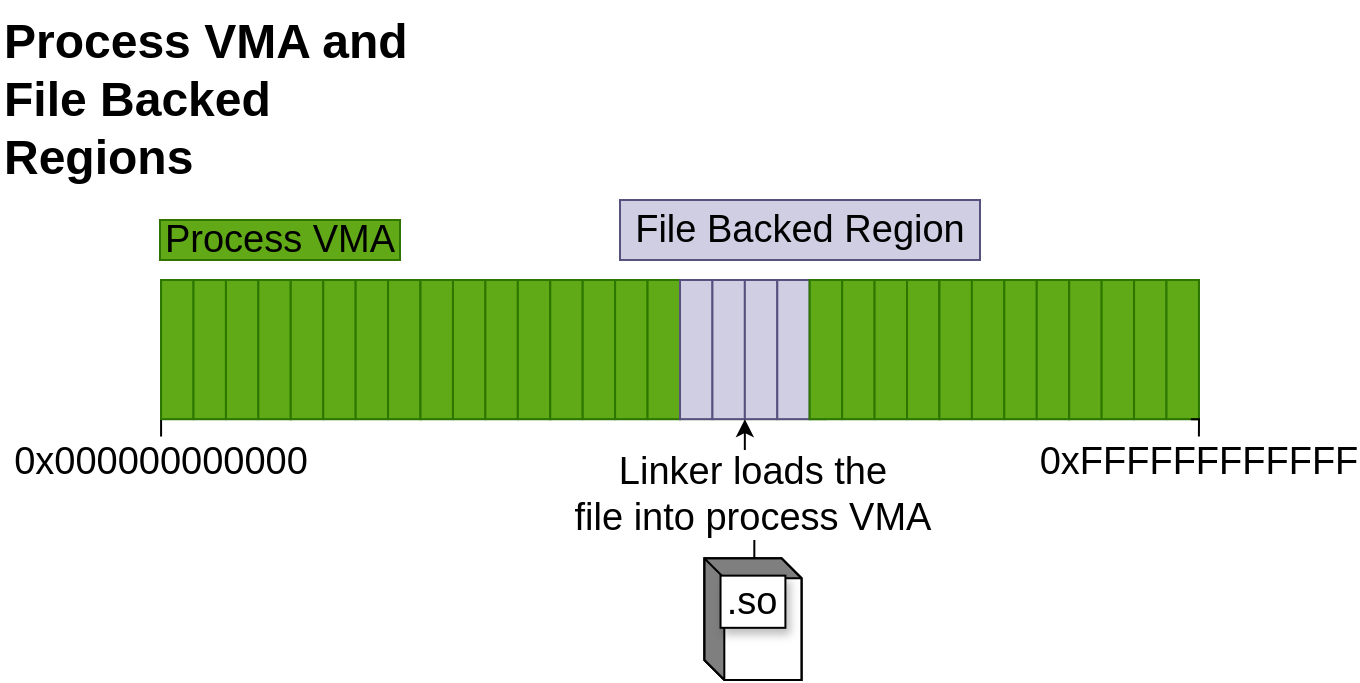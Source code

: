 <mxfile version="26.2.15">
  <diagram name="Page-1" id="qqqGbTNC3fa94FWlUtda">
    <mxGraphModel dx="1234" dy="898" grid="1" gridSize="10" guides="1" tooltips="1" connect="1" arrows="1" fold="1" page="1" pageScale="1" pageWidth="1169" pageHeight="827" math="0" shadow="0">
      <root>
        <mxCell id="0" />
        <mxCell id="1" parent="0" />
        <mxCell id="oteSzGPQdlDYIQ9Bffow-56" value="" style="group;fontSize=19;" parent="1" vertex="1" connectable="0">
          <mxGeometry x="130" y="220" width="600" height="200" as="geometry" />
        </mxCell>
        <mxCell id="oteSzGPQdlDYIQ9Bffow-5" value="" style="group;fillColor=#60a917;strokeColor=#2D7600;fontColor=#ffffff;fontSize=19;" parent="oteSzGPQdlDYIQ9Bffow-56" vertex="1" connectable="0">
          <mxGeometry x="40.541" width="64.865" height="69.565" as="geometry" />
        </mxCell>
        <mxCell id="oteSzGPQdlDYIQ9Bffow-42" style="edgeStyle=orthogonalEdgeStyle;rounded=0;orthogonalLoop=1;jettySize=auto;html=1;exitX=0;exitY=1;exitDx=0;exitDy=0;strokeColor=default;endArrow=none;startFill=0;fontSize=19;" parent="oteSzGPQdlDYIQ9Bffow-5" source="oteSzGPQdlDYIQ9Bffow-1" edge="1">
          <mxGeometry relative="1" as="geometry">
            <mxPoint y="78.261" as="targetPoint" />
          </mxGeometry>
        </mxCell>
        <mxCell id="oteSzGPQdlDYIQ9Bffow-1" value="" style="rounded=0;whiteSpace=wrap;html=1;fillColor=#60a917;strokeColor=#2D7600;fontColor=#ffffff;fontSize=19;" parent="oteSzGPQdlDYIQ9Bffow-5" vertex="1">
          <mxGeometry width="16.216" height="69.565" as="geometry" />
        </mxCell>
        <mxCell id="oteSzGPQdlDYIQ9Bffow-2" value="" style="rounded=0;whiteSpace=wrap;html=1;fillColor=#60a917;strokeColor=#2D7600;fontColor=#ffffff;fontSize=19;" parent="oteSzGPQdlDYIQ9Bffow-5" vertex="1">
          <mxGeometry x="16.216" width="16.216" height="69.565" as="geometry" />
        </mxCell>
        <mxCell id="oteSzGPQdlDYIQ9Bffow-3" value="" style="rounded=0;whiteSpace=wrap;html=1;fillColor=#60a917;strokeColor=#2D7600;fontColor=#ffffff;fontSize=19;" parent="oteSzGPQdlDYIQ9Bffow-5" vertex="1">
          <mxGeometry x="32.432" width="16.216" height="69.565" as="geometry" />
        </mxCell>
        <mxCell id="oteSzGPQdlDYIQ9Bffow-4" value="" style="rounded=0;whiteSpace=wrap;html=1;fillColor=#60a917;strokeColor=#2D7600;fontColor=#ffffff;fontSize=19;" parent="oteSzGPQdlDYIQ9Bffow-5" vertex="1">
          <mxGeometry x="48.649" width="16.216" height="69.565" as="geometry" />
        </mxCell>
        <mxCell id="oteSzGPQdlDYIQ9Bffow-6" value="" style="group;fillColor=#60a917;strokeColor=#2D7600;fontColor=#ffffff;fontSize=19;" parent="oteSzGPQdlDYIQ9Bffow-56" vertex="1" connectable="0">
          <mxGeometry x="105.405" width="64.865" height="69.565" as="geometry" />
        </mxCell>
        <mxCell id="oteSzGPQdlDYIQ9Bffow-7" value="" style="rounded=0;whiteSpace=wrap;html=1;fillColor=#60a917;strokeColor=#2D7600;fontColor=#ffffff;fontSize=19;" parent="oteSzGPQdlDYIQ9Bffow-6" vertex="1">
          <mxGeometry width="16.216" height="69.565" as="geometry" />
        </mxCell>
        <mxCell id="oteSzGPQdlDYIQ9Bffow-8" value="" style="rounded=0;whiteSpace=wrap;html=1;fillColor=#60a917;strokeColor=#2D7600;fontColor=#ffffff;fontSize=19;" parent="oteSzGPQdlDYIQ9Bffow-6" vertex="1">
          <mxGeometry x="16.216" width="16.216" height="69.565" as="geometry" />
        </mxCell>
        <mxCell id="oteSzGPQdlDYIQ9Bffow-9" value="" style="rounded=0;whiteSpace=wrap;html=1;fillColor=#60a917;strokeColor=#2D7600;fontColor=#ffffff;fontSize=19;" parent="oteSzGPQdlDYIQ9Bffow-6" vertex="1">
          <mxGeometry x="32.432" width="16.216" height="69.565" as="geometry" />
        </mxCell>
        <mxCell id="oteSzGPQdlDYIQ9Bffow-10" value="" style="rounded=0;whiteSpace=wrap;html=1;fillColor=#60a917;strokeColor=#2D7600;fontColor=#ffffff;fontSize=19;" parent="oteSzGPQdlDYIQ9Bffow-6" vertex="1">
          <mxGeometry x="48.649" width="16.216" height="69.565" as="geometry" />
        </mxCell>
        <mxCell id="oteSzGPQdlDYIQ9Bffow-11" value="" style="group;fillColor=#60a917;strokeColor=#2D7600;fontColor=#ffffff;fontSize=19;" parent="oteSzGPQdlDYIQ9Bffow-56" vertex="1" connectable="0">
          <mxGeometry x="170.27" width="64.865" height="69.565" as="geometry" />
        </mxCell>
        <mxCell id="oteSzGPQdlDYIQ9Bffow-12" value="" style="rounded=0;whiteSpace=wrap;html=1;fillColor=#60a917;strokeColor=#2D7600;fontColor=#ffffff;fontSize=19;" parent="oteSzGPQdlDYIQ9Bffow-11" vertex="1">
          <mxGeometry width="16.216" height="69.565" as="geometry" />
        </mxCell>
        <mxCell id="oteSzGPQdlDYIQ9Bffow-13" value="" style="rounded=0;whiteSpace=wrap;html=1;fillColor=#60a917;strokeColor=#2D7600;fontColor=#ffffff;fontSize=19;" parent="oteSzGPQdlDYIQ9Bffow-11" vertex="1">
          <mxGeometry x="16.216" width="16.216" height="69.565" as="geometry" />
        </mxCell>
        <mxCell id="oteSzGPQdlDYIQ9Bffow-14" value="" style="rounded=0;whiteSpace=wrap;html=1;fillColor=#60a917;strokeColor=#2D7600;fontColor=#ffffff;fontSize=19;" parent="oteSzGPQdlDYIQ9Bffow-11" vertex="1">
          <mxGeometry x="32.432" width="16.216" height="69.565" as="geometry" />
        </mxCell>
        <mxCell id="oteSzGPQdlDYIQ9Bffow-15" value="" style="rounded=0;whiteSpace=wrap;html=1;fillColor=#60a917;strokeColor=#2D7600;fontColor=#ffffff;fontSize=19;" parent="oteSzGPQdlDYIQ9Bffow-11" vertex="1">
          <mxGeometry x="48.649" width="16.216" height="69.565" as="geometry" />
        </mxCell>
        <mxCell id="oteSzGPQdlDYIQ9Bffow-16" value="" style="group;fillColor=#60a917;strokeColor=#2D7600;fontColor=#ffffff;fontSize=19;" parent="oteSzGPQdlDYIQ9Bffow-56" vertex="1" connectable="0">
          <mxGeometry x="235.135" width="64.865" height="69.565" as="geometry" />
        </mxCell>
        <mxCell id="oteSzGPQdlDYIQ9Bffow-17" value="" style="rounded=0;whiteSpace=wrap;html=1;fillColor=#60a917;strokeColor=#2D7600;fontColor=#ffffff;fontSize=19;" parent="oteSzGPQdlDYIQ9Bffow-16" vertex="1">
          <mxGeometry width="16.216" height="69.565" as="geometry" />
        </mxCell>
        <mxCell id="oteSzGPQdlDYIQ9Bffow-18" value="" style="rounded=0;whiteSpace=wrap;html=1;fillColor=#60a917;strokeColor=#2D7600;fontColor=#ffffff;fontSize=19;" parent="oteSzGPQdlDYIQ9Bffow-16" vertex="1">
          <mxGeometry x="16.216" width="16.216" height="69.565" as="geometry" />
        </mxCell>
        <mxCell id="oteSzGPQdlDYIQ9Bffow-19" value="" style="rounded=0;whiteSpace=wrap;html=1;fillColor=#60a917;strokeColor=#2D7600;fontColor=#ffffff;fontSize=19;" parent="oteSzGPQdlDYIQ9Bffow-16" vertex="1">
          <mxGeometry x="32.432" width="16.216" height="69.565" as="geometry" />
        </mxCell>
        <mxCell id="oteSzGPQdlDYIQ9Bffow-20" value="" style="rounded=0;whiteSpace=wrap;html=1;fillColor=#60a917;strokeColor=#2D7600;fontColor=#ffffff;fontSize=19;" parent="oteSzGPQdlDYIQ9Bffow-16" vertex="1">
          <mxGeometry x="48.649" width="16.216" height="69.565" as="geometry" />
        </mxCell>
        <mxCell id="oteSzGPQdlDYIQ9Bffow-21" value="" style="group;fillColor=#60a917;strokeColor=#2D7600;fontColor=#ffffff;fontSize=19;" parent="oteSzGPQdlDYIQ9Bffow-56" vertex="1" connectable="0">
          <mxGeometry x="300" width="72.973" height="69.565" as="geometry" />
        </mxCell>
        <mxCell id="oteSzGPQdlDYIQ9Bffow-22" value="" style="rounded=0;whiteSpace=wrap;html=1;fillColor=#d0cee2;strokeColor=#56517e;fontSize=19;" parent="oteSzGPQdlDYIQ9Bffow-21" vertex="1">
          <mxGeometry width="16.216" height="69.565" as="geometry" />
        </mxCell>
        <mxCell id="oteSzGPQdlDYIQ9Bffow-23" value="" style="rounded=0;whiteSpace=wrap;html=1;fillColor=#d0cee2;strokeColor=#56517e;fontSize=19;" parent="oteSzGPQdlDYIQ9Bffow-21" vertex="1">
          <mxGeometry x="16.216" width="16.216" height="69.565" as="geometry" />
        </mxCell>
        <mxCell id="oteSzGPQdlDYIQ9Bffow-24" value="" style="rounded=0;whiteSpace=wrap;html=1;fillColor=#d0cee2;strokeColor=#56517e;fontSize=19;" parent="oteSzGPQdlDYIQ9Bffow-21" vertex="1">
          <mxGeometry x="32.432" width="16.216" height="69.565" as="geometry" />
        </mxCell>
        <mxCell id="oteSzGPQdlDYIQ9Bffow-25" value="" style="rounded=0;whiteSpace=wrap;html=1;fillColor=#d0cee2;strokeColor=#56517e;fontSize=19;" parent="oteSzGPQdlDYIQ9Bffow-21" vertex="1">
          <mxGeometry x="48.649" width="16.216" height="69.565" as="geometry" />
        </mxCell>
        <mxCell id="oteSzGPQdlDYIQ9Bffow-26" value="" style="group;fillColor=#60a917;strokeColor=#2D7600;fontColor=#ffffff;fontSize=19;" parent="oteSzGPQdlDYIQ9Bffow-56" vertex="1" connectable="0">
          <mxGeometry x="364.865" width="64.865" height="69.565" as="geometry" />
        </mxCell>
        <mxCell id="oteSzGPQdlDYIQ9Bffow-27" value="" style="rounded=0;whiteSpace=wrap;html=1;fillColor=#60a917;strokeColor=#2D7600;fontColor=#ffffff;fontSize=19;" parent="oteSzGPQdlDYIQ9Bffow-26" vertex="1">
          <mxGeometry width="16.216" height="69.565" as="geometry" />
        </mxCell>
        <mxCell id="oteSzGPQdlDYIQ9Bffow-28" value="" style="rounded=0;whiteSpace=wrap;html=1;fillColor=#60a917;strokeColor=#2D7600;fontColor=#ffffff;fontSize=19;" parent="oteSzGPQdlDYIQ9Bffow-26" vertex="1">
          <mxGeometry x="16.216" width="16.216" height="69.565" as="geometry" />
        </mxCell>
        <mxCell id="oteSzGPQdlDYIQ9Bffow-29" value="" style="rounded=0;whiteSpace=wrap;html=1;fillColor=#60a917;strokeColor=#2D7600;fontColor=#ffffff;fontSize=19;" parent="oteSzGPQdlDYIQ9Bffow-26" vertex="1">
          <mxGeometry x="32.432" width="16.216" height="69.565" as="geometry" />
        </mxCell>
        <mxCell id="oteSzGPQdlDYIQ9Bffow-30" value="" style="rounded=0;whiteSpace=wrap;html=1;fillColor=#60a917;strokeColor=#2D7600;fontColor=#ffffff;fontSize=19;" parent="oteSzGPQdlDYIQ9Bffow-26" vertex="1">
          <mxGeometry x="48.649" width="16.216" height="69.565" as="geometry" />
        </mxCell>
        <mxCell id="oteSzGPQdlDYIQ9Bffow-31" value="" style="group;fillColor=#60a917;strokeColor=#2D7600;fontColor=#ffffff;fontSize=19;" parent="oteSzGPQdlDYIQ9Bffow-56" vertex="1" connectable="0">
          <mxGeometry x="429.73" width="64.865" height="69.565" as="geometry" />
        </mxCell>
        <mxCell id="oteSzGPQdlDYIQ9Bffow-32" value="" style="rounded=0;whiteSpace=wrap;html=1;fillColor=#60a917;strokeColor=#2D7600;fontColor=#ffffff;fontSize=19;" parent="oteSzGPQdlDYIQ9Bffow-31" vertex="1">
          <mxGeometry width="16.216" height="69.565" as="geometry" />
        </mxCell>
        <mxCell id="oteSzGPQdlDYIQ9Bffow-33" value="" style="rounded=0;whiteSpace=wrap;html=1;fillColor=#60a917;strokeColor=#2D7600;fontColor=#ffffff;fontSize=19;" parent="oteSzGPQdlDYIQ9Bffow-31" vertex="1">
          <mxGeometry x="16.216" width="16.216" height="69.565" as="geometry" />
        </mxCell>
        <mxCell id="oteSzGPQdlDYIQ9Bffow-34" value="" style="rounded=0;whiteSpace=wrap;html=1;fillColor=#60a917;strokeColor=#2D7600;fontColor=#ffffff;fontSize=19;" parent="oteSzGPQdlDYIQ9Bffow-31" vertex="1">
          <mxGeometry x="32.432" width="16.216" height="69.565" as="geometry" />
        </mxCell>
        <mxCell id="oteSzGPQdlDYIQ9Bffow-35" value="" style="rounded=0;whiteSpace=wrap;html=1;fillColor=#60a917;strokeColor=#2D7600;fontColor=#ffffff;fontSize=19;" parent="oteSzGPQdlDYIQ9Bffow-31" vertex="1">
          <mxGeometry x="48.649" width="16.216" height="69.565" as="geometry" />
        </mxCell>
        <mxCell id="oteSzGPQdlDYIQ9Bffow-36" value="" style="group;fillColor=#60a917;strokeColor=#2D7600;fontColor=#ffffff;fontSize=19;" parent="oteSzGPQdlDYIQ9Bffow-56" vertex="1" connectable="0">
          <mxGeometry x="494.595" width="64.865" height="69.565" as="geometry" />
        </mxCell>
        <mxCell id="oteSzGPQdlDYIQ9Bffow-37" value="" style="rounded=0;whiteSpace=wrap;html=1;fillColor=#60a917;strokeColor=#2D7600;fontColor=#ffffff;fontSize=19;" parent="oteSzGPQdlDYIQ9Bffow-36" vertex="1">
          <mxGeometry width="16.216" height="69.565" as="geometry" />
        </mxCell>
        <mxCell id="oteSzGPQdlDYIQ9Bffow-38" value="" style="rounded=0;whiteSpace=wrap;html=1;fillColor=#60a917;strokeColor=#2D7600;fontColor=#ffffff;fontSize=19;" parent="oteSzGPQdlDYIQ9Bffow-36" vertex="1">
          <mxGeometry x="16.216" width="16.216" height="69.565" as="geometry" />
        </mxCell>
        <mxCell id="oteSzGPQdlDYIQ9Bffow-39" value="" style="rounded=0;whiteSpace=wrap;html=1;fillColor=#60a917;strokeColor=#2D7600;fontColor=#ffffff;fontSize=19;" parent="oteSzGPQdlDYIQ9Bffow-36" vertex="1">
          <mxGeometry x="32.432" width="16.216" height="69.565" as="geometry" />
        </mxCell>
        <mxCell id="oteSzGPQdlDYIQ9Bffow-40" value="" style="rounded=0;whiteSpace=wrap;html=1;fillColor=#60a917;strokeColor=#2D7600;fontColor=#ffffff;fontSize=19;" parent="oteSzGPQdlDYIQ9Bffow-36" vertex="1">
          <mxGeometry x="48.649" width="16.216" height="69.565" as="geometry" />
        </mxCell>
        <mxCell id="oteSzGPQdlDYIQ9Bffow-41" value="0x000000000000" style="text;html=1;align=center;verticalAlign=middle;whiteSpace=wrap;rounded=0;fontSize=19;" parent="oteSzGPQdlDYIQ9Bffow-56" vertex="1">
          <mxGeometry y="78.261" width="81.081" height="26.087" as="geometry" />
        </mxCell>
        <mxCell id="oteSzGPQdlDYIQ9Bffow-44" value="0xFFFFFFFFFFFF" style="text;html=1;align=center;verticalAlign=middle;whiteSpace=wrap;rounded=0;fontSize=19;" parent="oteSzGPQdlDYIQ9Bffow-56" vertex="1">
          <mxGeometry x="518.919" y="78.261" width="81.081" height="26.087" as="geometry" />
        </mxCell>
        <mxCell id="oteSzGPQdlDYIQ9Bffow-53" value="" style="group;fontSize=19;" parent="oteSzGPQdlDYIQ9Bffow-56" vertex="1" connectable="0">
          <mxGeometry x="312.162" y="139.13" width="48.649" height="60.87" as="geometry" />
        </mxCell>
        <mxCell id="oteSzGPQdlDYIQ9Bffow-48" value="" style="html=1;dashed=0;whiteSpace=wrap;shape=mxgraph.dfd.externalEntity;container=0;fontSize=19;" parent="oteSzGPQdlDYIQ9Bffow-53" vertex="1">
          <mxGeometry width="48.649" height="60.87" as="geometry" />
        </mxCell>
        <mxCell id="oteSzGPQdlDYIQ9Bffow-52" value=".so" style="html=1;dashed=0;whiteSpace=wrap;shadow=1;fontSize=19;" parent="oteSzGPQdlDYIQ9Bffow-53" vertex="1">
          <mxGeometry x="8.108" y="8.696" width="32.432" height="26.087" as="geometry" />
        </mxCell>
        <mxCell id="oteSzGPQdlDYIQ9Bffow-54" style="edgeStyle=orthogonalEdgeStyle;rounded=0;orthogonalLoop=1;jettySize=auto;html=1;exitX=0;exitY=0;exitDx=25;exitDy=0;exitPerimeter=0;entryX=0;entryY=1;entryDx=0;entryDy=0;fontSize=19;" parent="oteSzGPQdlDYIQ9Bffow-56" source="oteSzGPQdlDYIQ9Bffow-48" target="oteSzGPQdlDYIQ9Bffow-24" edge="1">
          <mxGeometry relative="1" as="geometry" />
        </mxCell>
        <mxCell id="oteSzGPQdlDYIQ9Bffow-55" value="Linker loads the&lt;div&gt;file into process VMA&lt;/div&gt;" style="edgeLabel;html=1;align=center;verticalAlign=middle;resizable=0;points=[];fontSize=19;" parent="oteSzGPQdlDYIQ9Bffow-54" vertex="1" connectable="0">
          <mxGeometry x="-0.14" y="1" relative="1" as="geometry">
            <mxPoint as="offset" />
          </mxGeometry>
        </mxCell>
        <mxCell id="oteSzGPQdlDYIQ9Bffow-57" style="edgeStyle=orthogonalEdgeStyle;rounded=0;orthogonalLoop=1;jettySize=auto;html=1;exitX=0.75;exitY=1;exitDx=0;exitDy=0;entryX=0.5;entryY=0;entryDx=0;entryDy=0;endArrow=none;startFill=0;fontSize=19;" parent="oteSzGPQdlDYIQ9Bffow-56" source="oteSzGPQdlDYIQ9Bffow-40" target="oteSzGPQdlDYIQ9Bffow-44" edge="1">
          <mxGeometry relative="1" as="geometry" />
        </mxCell>
        <mxCell id="oteSzGPQdlDYIQ9Bffow-59" value="File Backed Region" style="rounded=0;whiteSpace=wrap;html=1;fillColor=#d0cee2;strokeColor=#56517e;fontSize=19;" parent="1" vertex="1">
          <mxGeometry x="400" y="180" width="180" height="30" as="geometry" />
        </mxCell>
        <mxCell id="oteSzGPQdlDYIQ9Bffow-60" value="Process VMA" style="rounded=0;whiteSpace=wrap;html=1;fillColor=light-dark(#61a916, #1f2f1e);strokeColor=light-dark(#2f7402, #446e2c);fontSize=19;" parent="1" vertex="1">
          <mxGeometry x="170" y="190" width="120" height="20" as="geometry" />
        </mxCell>
        <mxCell id="oteSzGPQdlDYIQ9Bffow-61" value="&lt;h1 style=&quot;margin-top: 0px;&quot;&gt;Process VMA and File Backed Regions&lt;/h1&gt;" style="text;html=1;whiteSpace=wrap;overflow=hidden;rounded=0;" parent="1" vertex="1">
          <mxGeometry x="90" y="80" width="210" height="120" as="geometry" />
        </mxCell>
      </root>
    </mxGraphModel>
  </diagram>
</mxfile>
